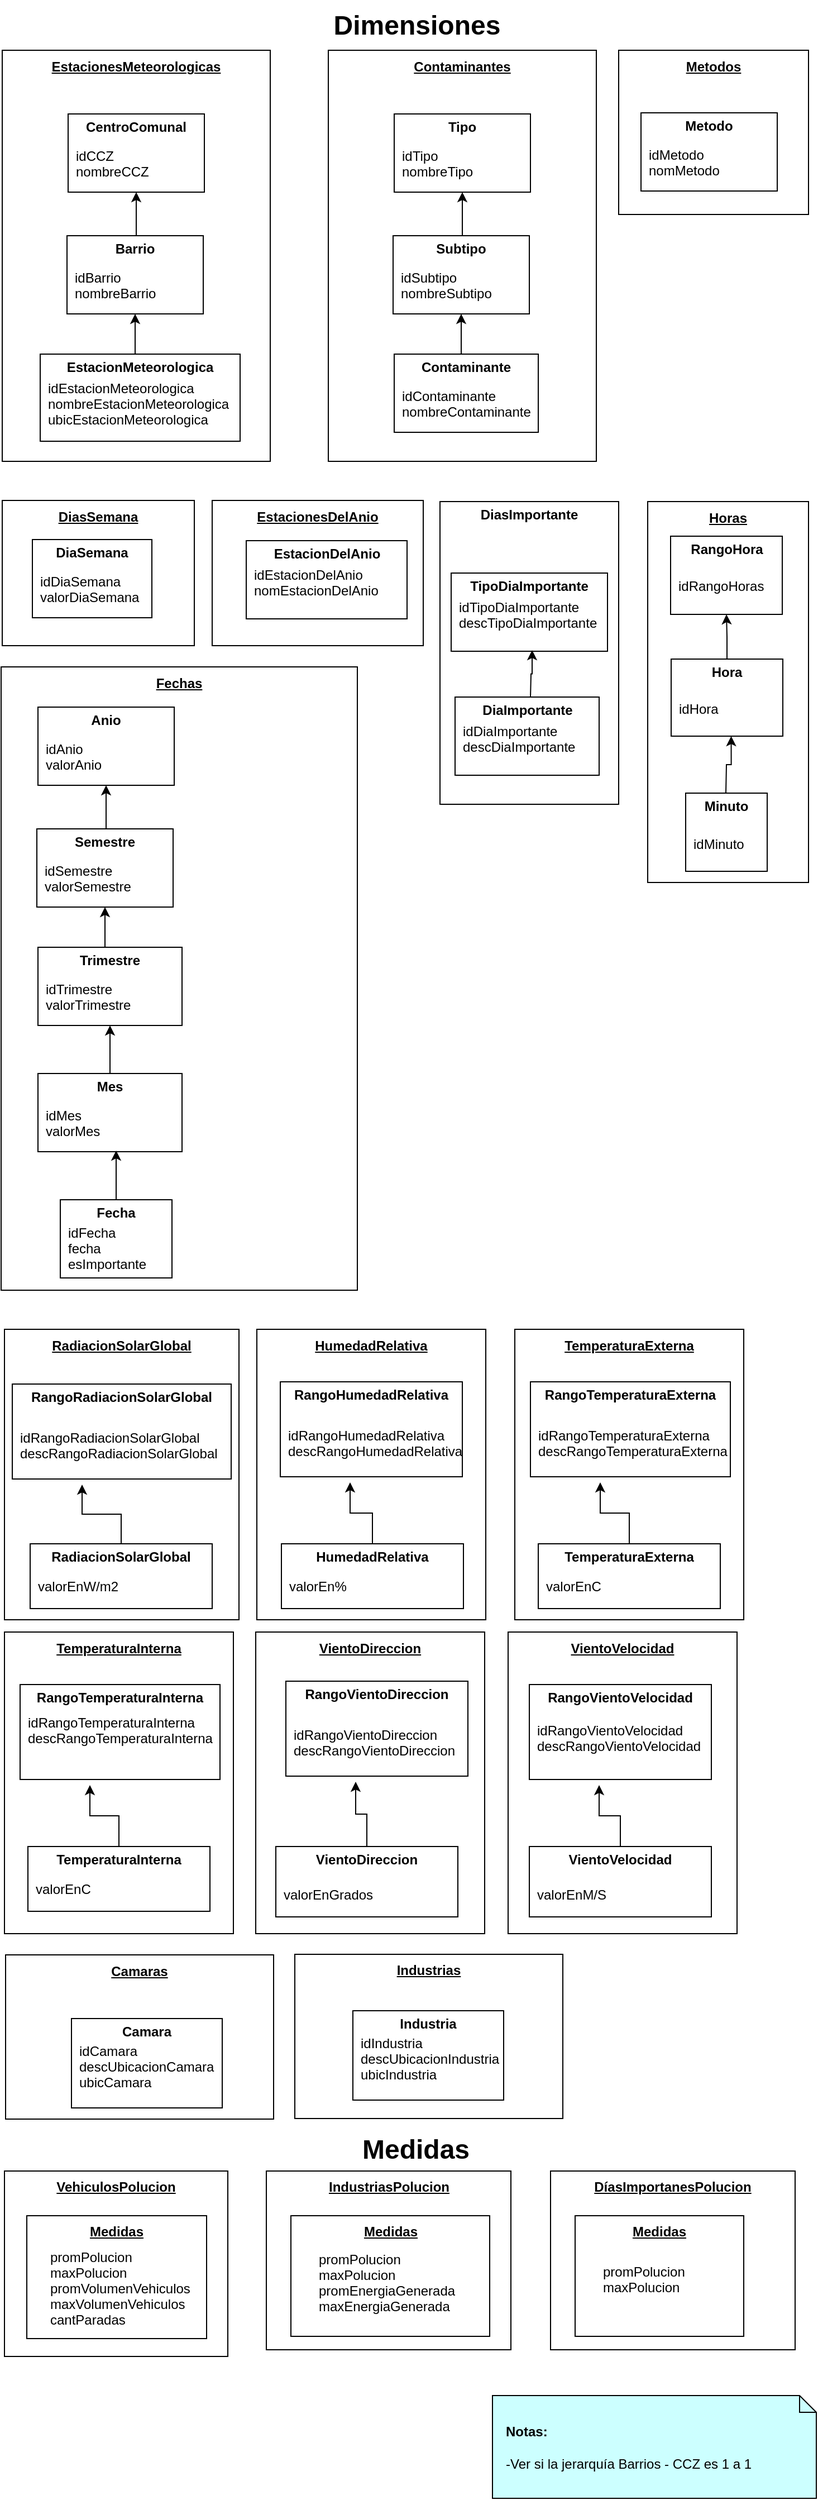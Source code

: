 <mxfile version="9.6.0" type="device"><diagram id="01ee848b-bfa0-368f-3120-69a5512751cf" name="Page-1"><mxGraphModel dx="1110" dy="846" grid="1" gridSize="10" guides="1" tooltips="1" connect="1" arrows="1" fold="1" page="1" pageScale="1" pageWidth="827" pageHeight="1169" background="#ffffff" math="0" shadow="0"><root><mxCell id="2eb9ab5e75fa441f-0"/><mxCell id="2eb9ab5e75fa441f-1" parent="2eb9ab5e75fa441f-0"/><mxCell id="212" value="EstacionesDelAnio" style="swimlane;swimlaneLine=0;whiteSpace=wrap;startSize=29;fontStyle=5;align=center" parent="2eb9ab5e75fa441f-1" vertex="1"><mxGeometry x="226" y="448" width="189" height="130" as="geometry"><mxRectangle x="39" y="92" width="70" height="29" as="alternateBounds"/></mxGeometry></mxCell><mxCell id="2eb9ab5e75fa441f-14" value="EstacionesMeteorologicas" style="swimlane;swimlaneLine=0;whiteSpace=wrap;startSize=29;fontStyle=5;align=center" parent="2eb9ab5e75fa441f-1" vertex="1"><mxGeometry x="38" y="45" width="240" height="368" as="geometry"><mxRectangle x="39" y="92" width="70" height="29" as="alternateBounds"/></mxGeometry></mxCell><mxCell id="0" value="CentroComunal" style="swimlane;swimlaneLine=0;whiteSpace=wrap" parent="2eb9ab5e75fa441f-14" vertex="1"><mxGeometry x="59" y="57" width="122" height="70" as="geometry"><mxRectangle x="590" y="38" width="70" height="23" as="alternateBounds"/></mxGeometry></mxCell><mxCell id="1" value="idCCZ&#10;nombreCCZ" style="text;align=left;verticalAlign=middle;" parent="0" vertex="1"><mxGeometry x="5" y="19" width="130" height="50" as="geometry"/></mxCell><mxCell id="9" style="edgeStyle=orthogonalEdgeStyle;rounded=0;html=1;exitX=0.5;exitY=0;entryX=0.5;entryY=1;jettySize=auto;orthogonalLoop=1;" parent="2eb9ab5e75fa441f-14" source="3" target="0" edge="1"><mxGeometry relative="1" as="geometry"/></mxCell><mxCell id="3" value="Barrio" style="swimlane;swimlaneLine=0;whiteSpace=wrap" parent="2eb9ab5e75fa441f-14" vertex="1"><mxGeometry x="58" y="166" width="122" height="70" as="geometry"><mxRectangle x="590" y="38" width="70" height="23" as="alternateBounds"/></mxGeometry></mxCell><mxCell id="4" value="idBarrio&#10;nombreBarrio" style="text;align=left;verticalAlign=middle;" parent="3" vertex="1"><mxGeometry x="5" y="19" width="130" height="50" as="geometry"/></mxCell><mxCell id="10" style="edgeStyle=orthogonalEdgeStyle;rounded=0;html=1;exitX=0.5;exitY=0;entryX=0.5;entryY=1;jettySize=auto;orthogonalLoop=1;" parent="2eb9ab5e75fa441f-14" source="5" target="3" edge="1"><mxGeometry relative="1" as="geometry"/></mxCell><mxCell id="5" value="EstacionMeteorologica" style="swimlane;swimlaneLine=0;whiteSpace=wrap" parent="2eb9ab5e75fa441f-14" vertex="1"><mxGeometry x="34" y="272" width="179" height="78" as="geometry"><mxRectangle x="590" y="38" width="70" height="23" as="alternateBounds"/></mxGeometry></mxCell><mxCell id="6" value="idEstacionMeteorologica&#10;nombreEstacionMeteorologica&#10;ubicEstacionMeteorologica&#10;" style="text;align=left;verticalAlign=middle;" parent="5" vertex="1"><mxGeometry x="5" y="26" width="130" height="50" as="geometry"/></mxCell><mxCell id="4a65618d5dacdeda-0" value="Dimensiones" style="text;align=center;verticalAlign=middle;fontFamily=Helvetica;fontSize=24;fontStyle=1" parent="2eb9ab5e75fa441f-1" vertex="1"><mxGeometry x="332" width="155" height="40" as="geometry"/></mxCell><mxCell id="4a65618d5dacdeda-1" value="Medidas" style="text;align=center;verticalAlign=middle;fontFamily=Helvetica;fontSize=24;fontStyle=1" parent="2eb9ab5e75fa441f-1" vertex="1"><mxGeometry x="331" y="1901.5" width="155" height="40" as="geometry"/></mxCell><mxCell id="4a65618d5dacdeda-2" value="VehiculosPolucion" style="swimlane;swimlaneLine=0;whiteSpace=wrap;startSize=29;fontStyle=5" parent="2eb9ab5e75fa441f-1" vertex="1"><mxGeometry x="40" y="1943.5" width="200" height="166" as="geometry"/></mxCell><mxCell id="86" value="Medidas" style="swimlane;swimlaneLine=0;whiteSpace=wrap;startSize=29;fontStyle=5" parent="4a65618d5dacdeda-2" vertex="1"><mxGeometry x="20" y="40" width="161" height="110" as="geometry"/></mxCell><mxCell id="87" value="promPolucion&#10;maxPolucion&#10;promVolumenVehiculos&#10;maxVolumenVehiculos&#10;cantParadas&#10;" style="text;align=left;verticalAlign=middle;" parent="86" vertex="1"><mxGeometry x="19" y="35.42" width="155" height="72.58" as="geometry"/></mxCell><mxCell id="11" value="Contaminantes" style="swimlane;swimlaneLine=0;whiteSpace=wrap;startSize=29;fontStyle=5;align=center" parent="2eb9ab5e75fa441f-1" vertex="1"><mxGeometry x="330" y="45" width="240" height="368" as="geometry"><mxRectangle x="39" y="92" width="70" height="29" as="alternateBounds"/></mxGeometry></mxCell><mxCell id="12" value="Tipo" style="swimlane;swimlaneLine=0;whiteSpace=wrap" parent="11" vertex="1"><mxGeometry x="59" y="57" width="122" height="70" as="geometry"><mxRectangle x="590" y="38" width="70" height="23" as="alternateBounds"/></mxGeometry></mxCell><mxCell id="13" value="idTipo&#10;nombreTipo" style="text;align=left;verticalAlign=middle;" parent="12" vertex="1"><mxGeometry x="5" y="19" width="130" height="50" as="geometry"/></mxCell><mxCell id="14" style="edgeStyle=orthogonalEdgeStyle;rounded=0;html=1;exitX=0.5;exitY=0;entryX=0.5;entryY=1;jettySize=auto;orthogonalLoop=1;" parent="11" source="15" target="12" edge="1"><mxGeometry relative="1" as="geometry"/></mxCell><mxCell id="15" value="Subtipo" style="swimlane;swimlaneLine=0;whiteSpace=wrap" parent="11" vertex="1"><mxGeometry x="58" y="166" width="122" height="70" as="geometry"><mxRectangle x="590" y="38" width="70" height="23" as="alternateBounds"/></mxGeometry></mxCell><mxCell id="16" value="idSubtipo&#10;nombreSubtipo" style="text;align=left;verticalAlign=middle;" parent="15" vertex="1"><mxGeometry x="5" y="19" width="130" height="50" as="geometry"/></mxCell><mxCell id="17" style="edgeStyle=orthogonalEdgeStyle;rounded=0;html=1;exitX=0.5;exitY=0;entryX=0.5;entryY=1;jettySize=auto;orthogonalLoop=1;" parent="11" source="18" target="15" edge="1"><mxGeometry relative="1" as="geometry"/></mxCell><mxCell id="18" value="Contaminante" style="swimlane;swimlaneLine=0;whiteSpace=wrap" parent="11" vertex="1"><mxGeometry x="59" y="272" width="129" height="70" as="geometry"><mxRectangle x="590" y="38" width="70" height="23" as="alternateBounds"/></mxGeometry></mxCell><mxCell id="19" value="idContaminante&#10;nombreContaminante" style="text;align=left;verticalAlign=middle;" parent="18" vertex="1"><mxGeometry x="5" y="19" width="130" height="50" as="geometry"/></mxCell><mxCell id="20" value="Camaras" style="swimlane;swimlaneLine=0;whiteSpace=wrap;startSize=29;fontStyle=5;align=center" parent="2eb9ab5e75fa441f-1" vertex="1"><mxGeometry x="41" y="1750" width="240" height="147" as="geometry"><mxRectangle x="39" y="92" width="70" height="29" as="alternateBounds"/></mxGeometry></mxCell><mxCell id="21" value="Camara" style="swimlane;swimlaneLine=0;whiteSpace=wrap" parent="20" vertex="1"><mxGeometry x="59" y="57" width="135" height="80" as="geometry"><mxRectangle x="590" y="38" width="70" height="23" as="alternateBounds"/></mxGeometry></mxCell><mxCell id="22" value="idCamara&#10;descUbicacionCamara&#10;ubicCamara&#10;" style="text;align=left;verticalAlign=middle;" parent="21" vertex="1"><mxGeometry x="5" y="19" width="130" height="61" as="geometry"/></mxCell><mxCell id="32" value="Fechas" style="swimlane;swimlaneLine=0;whiteSpace=wrap;startSize=29;fontStyle=5;align=center" parent="2eb9ab5e75fa441f-1" vertex="1"><mxGeometry x="37" y="597" width="319" height="558" as="geometry"><mxRectangle x="39" y="92" width="70" height="29" as="alternateBounds"/></mxGeometry></mxCell><mxCell id="33" value="Anio" style="swimlane;swimlaneLine=0;whiteSpace=wrap" parent="32" vertex="1"><mxGeometry x="33" y="36" width="122" height="70" as="geometry"><mxRectangle x="590" y="38" width="70" height="23" as="alternateBounds"/></mxGeometry></mxCell><mxCell id="34" value="idAnio&#10;valorAnio" style="text;align=left;verticalAlign=middle;" parent="33" vertex="1"><mxGeometry x="5" y="19" width="130" height="50" as="geometry"/></mxCell><mxCell id="35" style="edgeStyle=orthogonalEdgeStyle;rounded=0;html=1;exitX=0.5;exitY=0;entryX=0.5;entryY=1;jettySize=auto;orthogonalLoop=1;" parent="32" source="36" target="33" edge="1"><mxGeometry relative="1" as="geometry"/></mxCell><mxCell id="36" value="Semestre" style="swimlane;swimlaneLine=0;whiteSpace=wrap" parent="32" vertex="1"><mxGeometry x="32" y="145" width="122" height="70" as="geometry"><mxRectangle x="590" y="38" width="70" height="23" as="alternateBounds"/></mxGeometry></mxCell><mxCell id="37" value="idSemestre&#10;valorSemestre" style="text;align=left;verticalAlign=middle;" parent="36" vertex="1"><mxGeometry x="5" y="19" width="130" height="50" as="geometry"/></mxCell><mxCell id="38" style="edgeStyle=orthogonalEdgeStyle;rounded=0;html=1;exitX=0.5;exitY=0;entryX=0.5;entryY=1;jettySize=auto;orthogonalLoop=1;" parent="32" source="39" target="36" edge="1"><mxGeometry relative="1" as="geometry"/></mxCell><mxCell id="39" value="Trimestre" style="swimlane;swimlaneLine=0;whiteSpace=wrap" parent="32" vertex="1"><mxGeometry x="33" y="251" width="129" height="70" as="geometry"><mxRectangle x="590" y="38" width="70" height="23" as="alternateBounds"/></mxGeometry></mxCell><mxCell id="40" value="idTrimestre&#10;valorTrimestre" style="text;align=left;verticalAlign=middle;" parent="39" vertex="1"><mxGeometry x="5" y="19" width="130" height="50" as="geometry"/></mxCell><mxCell id="43" style="edgeStyle=orthogonalEdgeStyle;rounded=0;html=1;exitX=0.5;exitY=0;entryX=0.5;entryY=1;jettySize=auto;orthogonalLoop=1;" parent="32" source="41" target="39" edge="1"><mxGeometry relative="1" as="geometry"/></mxCell><mxCell id="41" value="Mes" style="swimlane;swimlaneLine=0;whiteSpace=wrap" parent="32" vertex="1"><mxGeometry x="33" y="364" width="129" height="70" as="geometry"><mxRectangle x="590" y="38" width="70" height="23" as="alternateBounds"/></mxGeometry></mxCell><mxCell id="42" value="idMes&#10;valorMes" style="text;align=left;verticalAlign=middle;" parent="41" vertex="1"><mxGeometry x="5" y="19" width="130" height="50" as="geometry"/></mxCell><mxCell id="44" value="Fecha" style="swimlane;swimlaneLine=0;whiteSpace=wrap" parent="32" vertex="1"><mxGeometry x="53" y="477" width="100" height="70" as="geometry"><mxRectangle x="590" y="38" width="70" height="23" as="alternateBounds"/></mxGeometry></mxCell><mxCell id="45" value="idFecha&#10;fecha&#10;esImportante&#10;" style="text;align=left;verticalAlign=middle;" parent="44" vertex="1"><mxGeometry x="5" y="25" width="65" height="50" as="geometry"/></mxCell><mxCell id="46" style="edgeStyle=orthogonalEdgeStyle;rounded=0;html=1;exitX=0.5;exitY=0;entryX=0.5;entryY=1;jettySize=auto;orthogonalLoop=1;" parent="32" source="44" target="42" edge="1"><mxGeometry relative="1" as="geometry"/></mxCell><mxCell id="155" value="Metodos" style="swimlane;swimlaneLine=0;whiteSpace=wrap;startSize=29;fontStyle=5;align=center" parent="2eb9ab5e75fa441f-1" vertex="1"><mxGeometry x="590" y="45" width="170" height="147" as="geometry"><mxRectangle x="39" y="92" width="70" height="29" as="alternateBounds"/></mxGeometry></mxCell><mxCell id="156" value="Metodo" style="swimlane;swimlaneLine=0;whiteSpace=wrap" parent="155" vertex="1"><mxGeometry x="20" y="56" width="122" height="70" as="geometry"><mxRectangle x="590" y="38" width="70" height="23" as="alternateBounds"/></mxGeometry></mxCell><mxCell id="157" value="idMetodo&#10;nomMetodo" style="text;align=left;verticalAlign=middle;" parent="156" vertex="1"><mxGeometry x="5" y="19" width="130" height="50" as="geometry"/></mxCell><mxCell id="170" value="&lt;div&gt;&lt;b&gt;Notas:&amp;nbsp;&lt;/b&gt;&lt;/div&gt;&lt;br&gt;-Ver si la jerarquía Barrios - CCZ es 1 a 1&lt;br&gt;" style="shape=note;size=15;align=left;spacingLeft=10;html=1;whiteSpace=wrap;fillColor=#CCFFFF;" parent="2eb9ab5e75fa441f-1" vertex="1"><mxGeometry x="477" y="2144.5" width="290" height="92" as="geometry"/></mxCell><mxCell id="172" value="DíasImportanesPolucion" style="swimlane;swimlaneLine=0;whiteSpace=wrap;startSize=29;fontStyle=5" parent="2eb9ab5e75fa441f-1" vertex="1"><mxGeometry x="529" y="1943.5" width="219" height="160" as="geometry"/></mxCell><mxCell id="173" value="Medidas" style="swimlane;swimlaneLine=0;whiteSpace=wrap;startSize=29;fontStyle=5" parent="172" vertex="1"><mxGeometry x="22" y="40" width="151" height="108" as="geometry"/></mxCell><mxCell id="174" value="promPolucion&#10;maxPolucion&#10;" style="text;align=left;verticalAlign=middle;" parent="173" vertex="1"><mxGeometry x="23" y="27.42" width="155" height="72.58" as="geometry"/></mxCell><mxCell id="175" value="IndustriasPolucion" style="swimlane;swimlaneLine=0;whiteSpace=wrap;startSize=29;fontStyle=5" parent="2eb9ab5e75fa441f-1" vertex="1"><mxGeometry x="274.5" y="1943.5" width="219" height="160" as="geometry"/></mxCell><mxCell id="176" value="Medidas" style="swimlane;swimlaneLine=0;whiteSpace=wrap;startSize=29;fontStyle=5" parent="175" vertex="1"><mxGeometry x="22" y="40" width="178" height="108" as="geometry"/></mxCell><mxCell id="177" value="promPolucion&#10;maxPolucion&#10;promEnergiaGenerada&#10;maxEnergiaGenerada&#10;&#10;" style="text;align=left;verticalAlign=middle;" parent="176" vertex="1"><mxGeometry x="23" y="47" width="155" height="53" as="geometry"/></mxCell><mxCell id="182" value="EstacionDelAnio" style="swimlane;swimlaneLine=0;whiteSpace=wrap" parent="2eb9ab5e75fa441f-1" vertex="1"><mxGeometry x="256.5" y="484" width="144" height="70" as="geometry"><mxRectangle x="590" y="38" width="70" height="23" as="alternateBounds"/></mxGeometry></mxCell><mxCell id="183" value="idEstacionDelAnio&#10;nomEstacionDelAnio&#10;" style="text;align=left;verticalAlign=middle;" parent="182" vertex="1"><mxGeometry x="5" y="19" width="130" height="50" as="geometry"/></mxCell><mxCell id="215" value="DiasSemana" style="swimlane;swimlaneLine=0;whiteSpace=wrap;startSize=29;fontStyle=5;align=center" parent="2eb9ab5e75fa441f-1" vertex="1"><mxGeometry x="38" y="448" width="172" height="130" as="geometry"><mxRectangle x="39" y="92" width="70" height="29" as="alternateBounds"/></mxGeometry></mxCell><mxCell id="218" value="DiaSemana" style="swimlane;swimlaneLine=0;whiteSpace=wrap" parent="215" vertex="1"><mxGeometry x="27" y="35" width="107" height="70" as="geometry"><mxRectangle x="590" y="38" width="70" height="23" as="alternateBounds"/></mxGeometry></mxCell><mxCell id="219" value="idDiaSemana&#10;valorDiaSemana" style="text;align=left;verticalAlign=middle;" parent="218" vertex="1"><mxGeometry x="5" y="19" width="95" height="50" as="geometry"/></mxCell><mxCell id="226" value="Horas" style="swimlane;swimlaneLine=0;whiteSpace=wrap;startSize=29;fontStyle=5;align=center" parent="2eb9ab5e75fa441f-1" vertex="1"><mxGeometry x="616" y="449" width="144" height="341" as="geometry"><mxRectangle x="39" y="92" width="70" height="29" as="alternateBounds"/></mxGeometry></mxCell><mxCell id="258" style="edgeStyle=orthogonalEdgeStyle;rounded=0;html=1;entryX=0.5;entryY=1;jettySize=auto;orthogonalLoop=1;" parent="226" source="223" target="254" edge="1"><mxGeometry relative="1" as="geometry"/></mxCell><mxCell id="223" value="Hora" style="swimlane;swimlaneLine=0;whiteSpace=wrap" parent="226" vertex="1"><mxGeometry x="21" y="141" width="100" height="69" as="geometry"><mxRectangle x="590" y="38" width="70" height="23" as="alternateBounds"/></mxGeometry></mxCell><mxCell id="224" value="idHora" style="text;align=left;verticalAlign=middle;" parent="223" vertex="1"><mxGeometry x="5" y="19" width="65" height="50" as="geometry"/></mxCell><mxCell id="254" value="RangoHora" style="swimlane;swimlaneLine=0;whiteSpace=wrap" parent="226" vertex="1"><mxGeometry x="20.5" y="31" width="100" height="70" as="geometry"><mxRectangle x="590" y="38" width="70" height="23" as="alternateBounds"/></mxGeometry></mxCell><mxCell id="255" value="idRangoHoras" style="text;align=left;verticalAlign=middle;" parent="254" vertex="1"><mxGeometry x="5" y="19" width="65" height="50" as="geometry"/></mxCell><mxCell id="221" value="Minuto" style="swimlane;swimlaneLine=0;whiteSpace=wrap" parent="226" vertex="1"><mxGeometry x="34" y="261" width="73" height="70" as="geometry"><mxRectangle x="590" y="38" width="70" height="23" as="alternateBounds"/></mxGeometry></mxCell><mxCell id="222" value="idMinuto" style="text;align=left;verticalAlign=middle;" parent="221" vertex="1"><mxGeometry x="5" y="20" width="65" height="50" as="geometry"/></mxCell><mxCell id="yqgfxMhJYShg-CFhoR8--289" style="edgeStyle=orthogonalEdgeStyle;rounded=0;html=1;entryX=0.75;entryY=1;jettySize=auto;orthogonalLoop=1;" parent="226" target="224" edge="1"><mxGeometry relative="1" as="geometry"><mxPoint x="70" y="261" as="sourcePoint"/><mxPoint x="69.5" y="219" as="targetPoint"/></mxGeometry></mxCell><mxCell id="236" value="RadiacionSolarGlobal" style="swimlane;swimlaneLine=0;whiteSpace=wrap;startSize=29;fontStyle=5;align=center" parent="2eb9ab5e75fa441f-1" vertex="1"><mxGeometry x="40" y="1190" width="210" height="260" as="geometry"><mxRectangle x="39" y="92" width="70" height="29" as="alternateBounds"/></mxGeometry></mxCell><mxCell id="237" value="RadiacionSolarGlobal" style="swimlane;swimlaneLine=0;whiteSpace=wrap" parent="236" vertex="1"><mxGeometry x="23" y="192" width="163" height="58" as="geometry"><mxRectangle x="590" y="38" width="70" height="23" as="alternateBounds"/></mxGeometry></mxCell><mxCell id="238" value="valorEnW/m2&#10;" style="text;align=left;verticalAlign=middle;" parent="237" vertex="1"><mxGeometry x="5" y="19" width="115" height="51" as="geometry"/></mxCell><mxCell id="286" value="RangoRadiacionSolarGlobal" style="swimlane;swimlaneLine=0;whiteSpace=wrap" parent="236" vertex="1"><mxGeometry x="7" y="49" width="196" height="85" as="geometry"><mxRectangle x="590" y="38" width="70" height="23" as="alternateBounds"/></mxGeometry></mxCell><mxCell id="287" value="idRangoRadiacionSolarGlobal&#10;descRangoRadiacionSolarGlobal" style="text;align=left;verticalAlign=middle;" parent="286" vertex="1"><mxGeometry x="5" y="19" width="115" height="71" as="geometry"/></mxCell><mxCell id="288" style="edgeStyle=orthogonalEdgeStyle;rounded=0;html=1;entryX=0.5;entryY=1;jettySize=auto;orthogonalLoop=1;exitX=0.5;exitY=0;" parent="236" source="237" target="287" edge="1"><mxGeometry relative="1" as="geometry"><mxPoint x="340" y="202" as="sourcePoint"/><mxPoint x="320" y="147" as="targetPoint"/></mxGeometry></mxCell><mxCell id="239" value="HumedadRelativa" style="swimlane;swimlaneLine=0;whiteSpace=wrap;startSize=29;fontStyle=5;align=center" parent="2eb9ab5e75fa441f-1" vertex="1"><mxGeometry x="266" y="1190" width="205" height="260" as="geometry"><mxRectangle x="39" y="92" width="70" height="29" as="alternateBounds"/></mxGeometry></mxCell><mxCell id="240" value="HumedadRelativa" style="swimlane;swimlaneLine=0;whiteSpace=wrap" parent="239" vertex="1"><mxGeometry x="22" y="192" width="163" height="58" as="geometry"><mxRectangle x="590" y="38" width="70" height="23" as="alternateBounds"/></mxGeometry></mxCell><mxCell id="241" value="valorEn%&#10;" style="text;align=left;verticalAlign=middle;" parent="240" vertex="1"><mxGeometry x="5" y="19" width="115" height="51" as="geometry"/></mxCell><mxCell id="282" value="RangoHumedadRelativa" style="swimlane;swimlaneLine=0;whiteSpace=wrap" parent="239" vertex="1"><mxGeometry x="21" y="47" width="163" height="85" as="geometry"><mxRectangle x="590" y="38" width="70" height="23" as="alternateBounds"/></mxGeometry></mxCell><mxCell id="283" value="idRangoHumedadRelativa&#10;descRangoHumedadRelativa" style="text;align=left;verticalAlign=middle;" parent="282" vertex="1"><mxGeometry x="5" y="19" width="115" height="71" as="geometry"/></mxCell><mxCell id="284" style="edgeStyle=orthogonalEdgeStyle;rounded=0;html=1;entryX=0.5;entryY=1;jettySize=auto;orthogonalLoop=1;exitX=0.5;exitY=0;" parent="239" source="240" target="283" edge="1"><mxGeometry relative="1" as="geometry"><mxPoint x="338" y="202" as="sourcePoint"/><mxPoint x="312" y="147" as="targetPoint"/></mxGeometry></mxCell><mxCell id="242" value="TemperaturaExterna" style="swimlane;swimlaneLine=0;whiteSpace=wrap;startSize=29;fontStyle=5;align=center" parent="2eb9ab5e75fa441f-1" vertex="1"><mxGeometry x="497" y="1190" width="205" height="260" as="geometry"><mxRectangle x="39" y="92" width="70" height="29" as="alternateBounds"/></mxGeometry></mxCell><mxCell id="262" style="edgeStyle=orthogonalEdgeStyle;rounded=0;html=1;entryX=0.5;entryY=1;jettySize=auto;orthogonalLoop=1;" parent="242" source="243" target="260" edge="1"><mxGeometry relative="1" as="geometry"/></mxCell><mxCell id="243" value="TemperaturaExterna" style="swimlane;swimlaneLine=0;whiteSpace=wrap" parent="242" vertex="1"><mxGeometry x="21" y="192" width="163" height="58" as="geometry"><mxRectangle x="590" y="38" width="70" height="23" as="alternateBounds"/></mxGeometry></mxCell><mxCell id="244" value="valorEnC&#10;" style="text;align=left;verticalAlign=middle;" parent="243" vertex="1"><mxGeometry x="5" y="19" width="115" height="51" as="geometry"/></mxCell><mxCell id="259" value="RangoTemperaturaExterna" style="swimlane;swimlaneLine=0;whiteSpace=wrap" parent="242" vertex="1"><mxGeometry x="14" y="47" width="179" height="85" as="geometry"><mxRectangle x="590" y="38" width="70" height="23" as="alternateBounds"/></mxGeometry></mxCell><mxCell id="260" value="idRangoTemperaturaExterna&#10;descRangoTemperaturaExterna" style="text;align=left;verticalAlign=middle;" parent="259" vertex="1"><mxGeometry x="5" y="19" width="115" height="71" as="geometry"/></mxCell><mxCell id="248" value="VientoDireccion" style="swimlane;swimlaneLine=0;whiteSpace=wrap;startSize=29;fontStyle=5;align=center" parent="2eb9ab5e75fa441f-1" vertex="1"><mxGeometry x="265" y="1461" width="205" height="270" as="geometry"><mxRectangle x="39" y="92" width="70" height="29" as="alternateBounds"/></mxGeometry></mxCell><mxCell id="249" value="RangoVientoDireccion" style="swimlane;swimlaneLine=0;whiteSpace=wrap" parent="248" vertex="1"><mxGeometry x="27" y="44" width="163" height="85" as="geometry"><mxRectangle x="590" y="38" width="70" height="23" as="alternateBounds"/></mxGeometry></mxCell><mxCell id="250" value="idRangoVientoDireccion&#10;descRangoVientoDireccion" style="text;align=left;verticalAlign=middle;" parent="249" vertex="1"><mxGeometry x="5" y="19" width="115" height="71" as="geometry"/></mxCell><mxCell id="279" value="VientoDireccion" style="swimlane;swimlaneLine=0;whiteSpace=wrap" parent="248" vertex="1"><mxGeometry x="18" y="192" width="163" height="63" as="geometry"><mxRectangle x="590" y="38" width="70" height="23" as="alternateBounds"/></mxGeometry></mxCell><mxCell id="280" value="valorEnGrados&#10;" style="text;align=left;verticalAlign=middle;" parent="279" vertex="1"><mxGeometry x="5" y="19" width="115" height="61" as="geometry"/></mxCell><mxCell id="281" style="edgeStyle=orthogonalEdgeStyle;rounded=0;html=1;entryX=0.5;entryY=1;jettySize=auto;orthogonalLoop=1;exitX=0.5;exitY=0;" parent="248" source="279" target="250" edge="1"><mxGeometry relative="1" as="geometry"><mxPoint x="337" y="207" as="sourcePoint"/><mxPoint x="318" y="147" as="targetPoint"/></mxGeometry></mxCell><mxCell id="251" value="VientoVelocidad" style="swimlane;swimlaneLine=0;whiteSpace=wrap;startSize=29;fontStyle=5;align=center" parent="2eb9ab5e75fa441f-1" vertex="1"><mxGeometry x="491" y="1461" width="205" height="270" as="geometry"><mxRectangle x="39" y="92" width="70" height="29" as="alternateBounds"/></mxGeometry></mxCell><mxCell id="252" value="VientoVelocidad" style="swimlane;swimlaneLine=0;whiteSpace=wrap" parent="251" vertex="1"><mxGeometry x="19" y="192" width="163" height="63" as="geometry"><mxRectangle x="590" y="38" width="70" height="23" as="alternateBounds"/></mxGeometry></mxCell><mxCell id="253" value="valorEnM/S&#10;" style="text;align=left;verticalAlign=middle;" parent="252" vertex="1"><mxGeometry x="5" y="19" width="115" height="61" as="geometry"/></mxCell><mxCell id="276" value="RangoVientoVelocidad" style="swimlane;swimlaneLine=0;whiteSpace=wrap" parent="251" vertex="1"><mxGeometry x="19" y="47" width="163" height="85" as="geometry"><mxRectangle x="590" y="38" width="70" height="23" as="alternateBounds"/></mxGeometry></mxCell><mxCell id="277" value="idRangoVientoVelocidad&#10;descRangoVientoVelocidad&#10;" style="text;align=left;verticalAlign=middle;" parent="276" vertex="1"><mxGeometry x="5" y="19" width="115" height="71" as="geometry"/></mxCell><mxCell id="278" style="edgeStyle=orthogonalEdgeStyle;rounded=0;html=1;entryX=0.5;entryY=1;jettySize=auto;orthogonalLoop=1;exitX=0.5;exitY=0;" parent="251" source="252" target="277" edge="1"><mxGeometry relative="1" as="geometry"><mxPoint x="-98" y="239.5" as="sourcePoint"/><mxPoint x="-124" y="184.5" as="targetPoint"/></mxGeometry></mxCell><mxCell id="263" value="TemperaturaInterna" style="swimlane;swimlaneLine=0;whiteSpace=wrap;startSize=29;fontStyle=5;align=center" parent="2eb9ab5e75fa441f-1" vertex="1"><mxGeometry x="40" y="1461" width="205" height="270" as="geometry"><mxRectangle x="39" y="92" width="70" height="29" as="alternateBounds"/></mxGeometry></mxCell><mxCell id="264" style="edgeStyle=orthogonalEdgeStyle;rounded=0;html=1;entryX=0.5;entryY=1;jettySize=auto;orthogonalLoop=1;" parent="263" source="265" target="268" edge="1"><mxGeometry relative="1" as="geometry"/></mxCell><mxCell id="265" value="TemperaturaInterna" style="swimlane;swimlaneLine=0;whiteSpace=wrap" parent="263" vertex="1"><mxGeometry x="21" y="192" width="163" height="58" as="geometry"><mxRectangle x="590" y="38" width="70" height="23" as="alternateBounds"/></mxGeometry></mxCell><mxCell id="266" value="valorEnC&#10;" style="text;align=left;verticalAlign=middle;" parent="265" vertex="1"><mxGeometry x="5" y="19" width="115" height="51" as="geometry"/></mxCell><mxCell id="267" value="RangoTemperaturaInterna" style="swimlane;swimlaneLine=0;whiteSpace=wrap" parent="263" vertex="1"><mxGeometry x="14" y="47" width="179" height="85" as="geometry"><mxRectangle x="590" y="38" width="70" height="23" as="alternateBounds"/></mxGeometry></mxCell><mxCell id="268" value="idRangoTemperaturaInterna&#10;descRangoTemperaturaInterna&#10;&#10;" style="text;align=left;verticalAlign=middle;" parent="267" vertex="1"><mxGeometry x="5" y="19" width="115" height="71" as="geometry"/></mxCell><mxCell id="274" value="DiasImportante" style="swimlane;swimlaneLine=0;whiteSpace=wrap;fillColor=#FFFFFF;" parent="2eb9ab5e75fa441f-1" vertex="1"><mxGeometry x="430" y="449" width="160" height="271" as="geometry"><mxRectangle x="590" y="38" width="70" height="23" as="alternateBounds"/></mxGeometry></mxCell><mxCell id="RBm9wLaSD-UqMiU81FcF-292" value="DiaImportante" style="swimlane;swimlaneLine=0;whiteSpace=wrap;startSize=23;" vertex="1" parent="274"><mxGeometry x="13.5" y="175" width="129" height="70" as="geometry"><mxRectangle x="590" y="38" width="70" height="23" as="alternateBounds"/></mxGeometry></mxCell><mxCell id="RBm9wLaSD-UqMiU81FcF-293" value="idDiaImportante&#10;descDiaImportante&#10;" style="text;align=left;verticalAlign=middle;" vertex="1" parent="RBm9wLaSD-UqMiU81FcF-292"><mxGeometry x="5" y="19" width="130" height="50" as="geometry"/></mxCell><mxCell id="RBm9wLaSD-UqMiU81FcF-294" value="TipoDiaImportante" style="swimlane;swimlaneLine=0;whiteSpace=wrap;startSize=23;" vertex="1" parent="274"><mxGeometry x="10" y="64" width="140" height="70" as="geometry"><mxRectangle x="590" y="38" width="70" height="23" as="alternateBounds"/></mxGeometry></mxCell><mxCell id="RBm9wLaSD-UqMiU81FcF-295" value="idTipoDiaImportante&#10;descTipoDiaImportante&#10;" style="text;align=left;verticalAlign=middle;" vertex="1" parent="RBm9wLaSD-UqMiU81FcF-294"><mxGeometry x="5" y="19" width="135" height="50" as="geometry"/></mxCell><mxCell id="RBm9wLaSD-UqMiU81FcF-296" style="edgeStyle=orthogonalEdgeStyle;rounded=0;html=1;exitX=0.5;exitY=0;jettySize=auto;orthogonalLoop=1;" edge="1" parent="274" target="RBm9wLaSD-UqMiU81FcF-295"><mxGeometry relative="1" as="geometry"><mxPoint x="81" y="175.5" as="sourcePoint"/><mxPoint x="76" y="139.5" as="targetPoint"/></mxGeometry></mxCell><mxCell id="RBm9wLaSD-UqMiU81FcF-289" value="Industrias" style="swimlane;swimlaneLine=0;whiteSpace=wrap;startSize=29;fontStyle=5;align=center" vertex="1" parent="2eb9ab5e75fa441f-1"><mxGeometry x="300" y="1749.5" width="240" height="147" as="geometry"><mxRectangle x="39" y="92" width="70" height="29" as="alternateBounds"/></mxGeometry></mxCell><mxCell id="RBm9wLaSD-UqMiU81FcF-290" value="Industria" style="swimlane;swimlaneLine=0;whiteSpace=wrap" vertex="1" parent="RBm9wLaSD-UqMiU81FcF-289"><mxGeometry x="52" y="50.5" width="135" height="80" as="geometry"><mxRectangle x="590" y="38" width="70" height="23" as="alternateBounds"/></mxGeometry></mxCell><mxCell id="RBm9wLaSD-UqMiU81FcF-291" value="idIndustria&#10;descUbicacionIndustria&#10;ubicIndustria&#10;" style="text;align=left;verticalAlign=middle;" vertex="1" parent="RBm9wLaSD-UqMiU81FcF-290"><mxGeometry x="5" y="19" width="130" height="61" as="geometry"/></mxCell></root></mxGraphModel></diagram></mxfile>